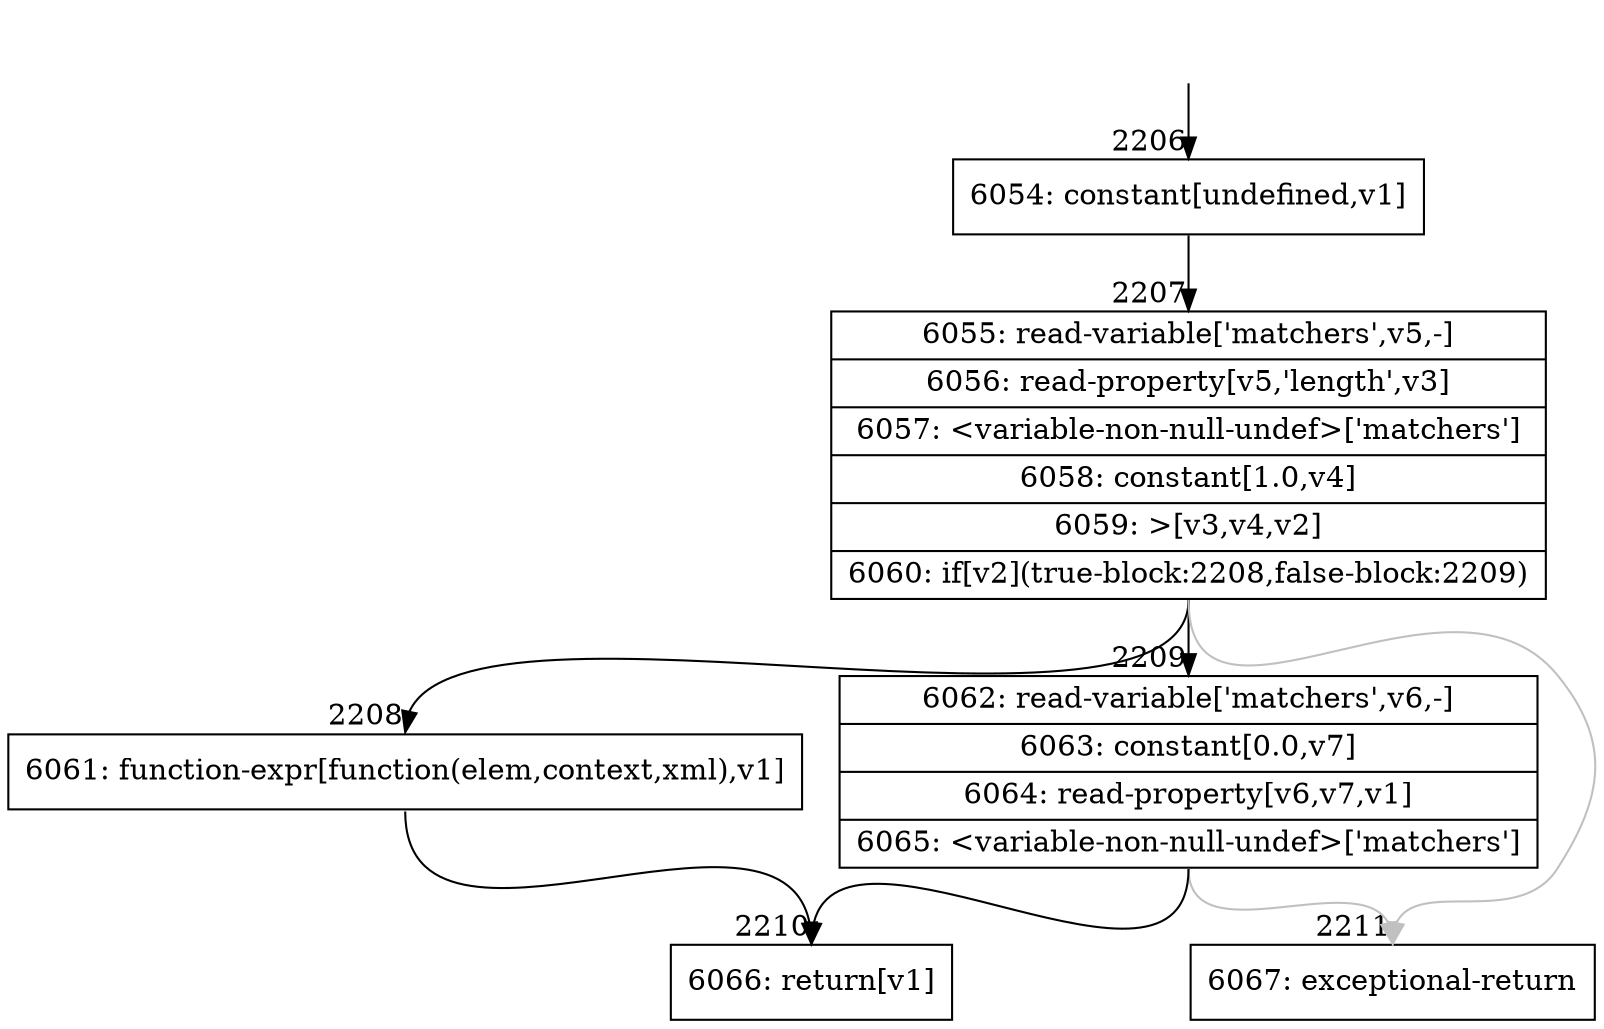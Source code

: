 digraph {
rankdir="TD"
BB_entry155[shape=none,label=""];
BB_entry155 -> BB2206 [tailport=s, headport=n, headlabel="    2206"]
BB2206 [shape=record label="{6054: constant[undefined,v1]}" ] 
BB2206 -> BB2207 [tailport=s, headport=n, headlabel="      2207"]
BB2207 [shape=record label="{6055: read-variable['matchers',v5,-]|6056: read-property[v5,'length',v3]|6057: \<variable-non-null-undef\>['matchers']|6058: constant[1.0,v4]|6059: \>[v3,v4,v2]|6060: if[v2](true-block:2208,false-block:2209)}" ] 
BB2207 -> BB2208 [tailport=s, headport=n, headlabel="      2208"]
BB2207 -> BB2209 [tailport=s, headport=n, headlabel="      2209"]
BB2207 -> BB2211 [tailport=s, headport=n, color=gray, headlabel="      2211"]
BB2208 [shape=record label="{6061: function-expr[function(elem,context,xml),v1]}" ] 
BB2208 -> BB2210 [tailport=s, headport=n, headlabel="      2210"]
BB2209 [shape=record label="{6062: read-variable['matchers',v6,-]|6063: constant[0.0,v7]|6064: read-property[v6,v7,v1]|6065: \<variable-non-null-undef\>['matchers']}" ] 
BB2209 -> BB2210 [tailport=s, headport=n]
BB2209 -> BB2211 [tailport=s, headport=n, color=gray]
BB2210 [shape=record label="{6066: return[v1]}" ] 
BB2211 [shape=record label="{6067: exceptional-return}" ] 
}
